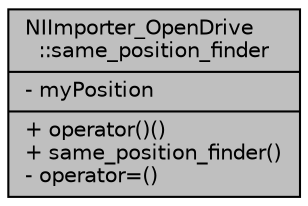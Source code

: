 digraph "NIImporter_OpenDrive::same_position_finder"
{
  edge [fontname="Helvetica",fontsize="10",labelfontname="Helvetica",labelfontsize="10"];
  node [fontname="Helvetica",fontsize="10",shape=record];
  Node1 [label="{NIImporter_OpenDrive\l::same_position_finder\n|- myPosition\l|+ operator()()\l+ same_position_finder()\l- operator=()\l}",height=0.2,width=0.4,color="black", fillcolor="grey75", style="filled", fontcolor="black"];
}
